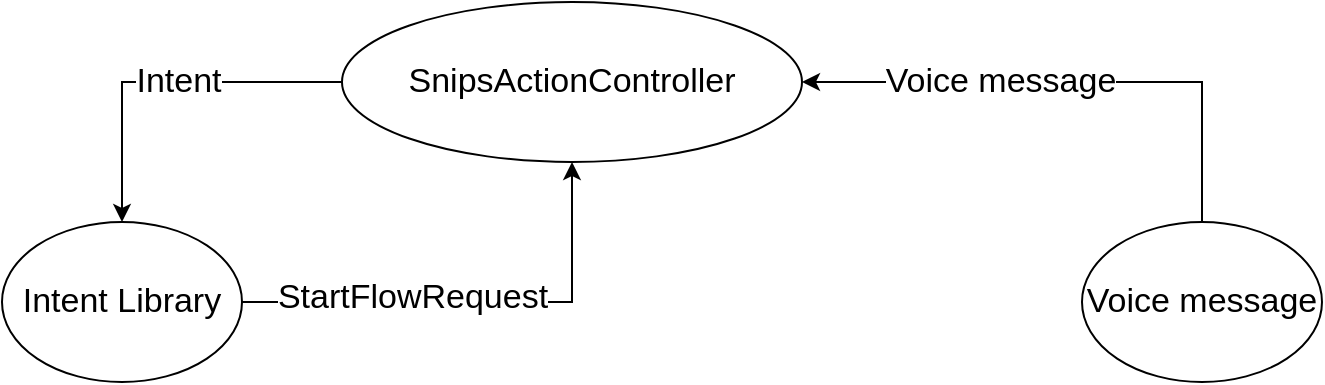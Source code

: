 <mxfile version="15.4.1" type="github">
  <diagram id="AGsUiX0euYqNc1a4Q9fl" name="Page-1">
    <mxGraphModel dx="868" dy="464" grid="1" gridSize="10" guides="1" tooltips="1" connect="1" arrows="1" fold="1" page="1" pageScale="1" pageWidth="850" pageHeight="1100" math="0" shadow="0">
      <root>
        <mxCell id="0" />
        <mxCell id="1" parent="0" />
        <mxCell id="iOE5hUjKvJGz-ExjCi3M-8" style="edgeStyle=orthogonalEdgeStyle;rounded=0;orthogonalLoop=1;jettySize=auto;html=1;entryX=0.5;entryY=1;entryDx=0;entryDy=0;fontSize=17;" edge="1" parent="1" source="iOE5hUjKvJGz-ExjCi3M-1" target="iOE5hUjKvJGz-ExjCi3M-2">
          <mxGeometry relative="1" as="geometry" />
        </mxCell>
        <mxCell id="iOE5hUjKvJGz-ExjCi3M-9" value="StartFlowRequest" style="edgeLabel;html=1;align=center;verticalAlign=middle;resizable=0;points=[];fontSize=17;" vertex="1" connectable="0" parent="iOE5hUjKvJGz-ExjCi3M-8">
          <mxGeometry x="-0.149" y="2" relative="1" as="geometry">
            <mxPoint x="-15" as="offset" />
          </mxGeometry>
        </mxCell>
        <mxCell id="iOE5hUjKvJGz-ExjCi3M-1" value="&lt;font style=&quot;font-size: 17px&quot;&gt;Intent Library&lt;/font&gt;" style="ellipse;whiteSpace=wrap;html=1;" vertex="1" parent="1">
          <mxGeometry x="140" y="180" width="120" height="80" as="geometry" />
        </mxCell>
        <mxCell id="iOE5hUjKvJGz-ExjCi3M-6" style="edgeStyle=orthogonalEdgeStyle;rounded=0;orthogonalLoop=1;jettySize=auto;html=1;fontSize=17;" edge="1" parent="1" source="iOE5hUjKvJGz-ExjCi3M-2" target="iOE5hUjKvJGz-ExjCi3M-1">
          <mxGeometry relative="1" as="geometry" />
        </mxCell>
        <mxCell id="iOE5hUjKvJGz-ExjCi3M-7" value="Intent" style="edgeLabel;html=1;align=center;verticalAlign=middle;resizable=0;points=[];fontSize=17;" vertex="1" connectable="0" parent="iOE5hUjKvJGz-ExjCi3M-6">
          <mxGeometry x="-0.089" relative="1" as="geometry">
            <mxPoint as="offset" />
          </mxGeometry>
        </mxCell>
        <mxCell id="iOE5hUjKvJGz-ExjCi3M-2" value="SnipsActionController" style="ellipse;whiteSpace=wrap;html=1;fontSize=17;" vertex="1" parent="1">
          <mxGeometry x="310" y="70" width="230" height="80" as="geometry" />
        </mxCell>
        <mxCell id="iOE5hUjKvJGz-ExjCi3M-4" style="edgeStyle=orthogonalEdgeStyle;rounded=0;orthogonalLoop=1;jettySize=auto;html=1;entryX=1;entryY=0.5;entryDx=0;entryDy=0;fontSize=17;" edge="1" parent="1" source="iOE5hUjKvJGz-ExjCi3M-3" target="iOE5hUjKvJGz-ExjCi3M-2">
          <mxGeometry relative="1" as="geometry">
            <Array as="points">
              <mxPoint x="740" y="110" />
            </Array>
          </mxGeometry>
        </mxCell>
        <mxCell id="iOE5hUjKvJGz-ExjCi3M-5" value="Voice message" style="edgeLabel;html=1;align=center;verticalAlign=middle;resizable=0;points=[];fontSize=17;" vertex="1" connectable="0" parent="iOE5hUjKvJGz-ExjCi3M-4">
          <mxGeometry x="0.267" relative="1" as="geometry">
            <mxPoint as="offset" />
          </mxGeometry>
        </mxCell>
        <mxCell id="iOE5hUjKvJGz-ExjCi3M-3" value="Voice message" style="ellipse;whiteSpace=wrap;html=1;fontSize=17;" vertex="1" parent="1">
          <mxGeometry x="680" y="180" width="120" height="80" as="geometry" />
        </mxCell>
      </root>
    </mxGraphModel>
  </diagram>
</mxfile>
